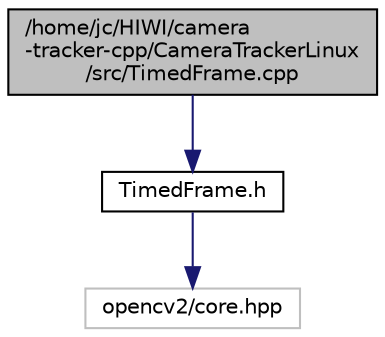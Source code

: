 digraph "/home/jc/HIWI/camera-tracker-cpp/CameraTrackerLinux/src/TimedFrame.cpp"
{
 // INTERACTIVE_SVG=YES
  edge [fontname="Helvetica",fontsize="10",labelfontname="Helvetica",labelfontsize="10"];
  node [fontname="Helvetica",fontsize="10",shape=record];
  Node1 [label="/home/jc/HIWI/camera\l-tracker-cpp/CameraTrackerLinux\l/src/TimedFrame.cpp",height=0.2,width=0.4,color="black", fillcolor="grey75", style="filled", fontcolor="black"];
  Node1 -> Node2 [color="midnightblue",fontsize="10",style="solid"];
  Node2 [label="TimedFrame.h",height=0.2,width=0.4,color="black", fillcolor="white", style="filled",URL="$_timed_frame_8h.html"];
  Node2 -> Node3 [color="midnightblue",fontsize="10",style="solid"];
  Node3 [label="opencv2/core.hpp",height=0.2,width=0.4,color="grey75", fillcolor="white", style="filled"];
}
